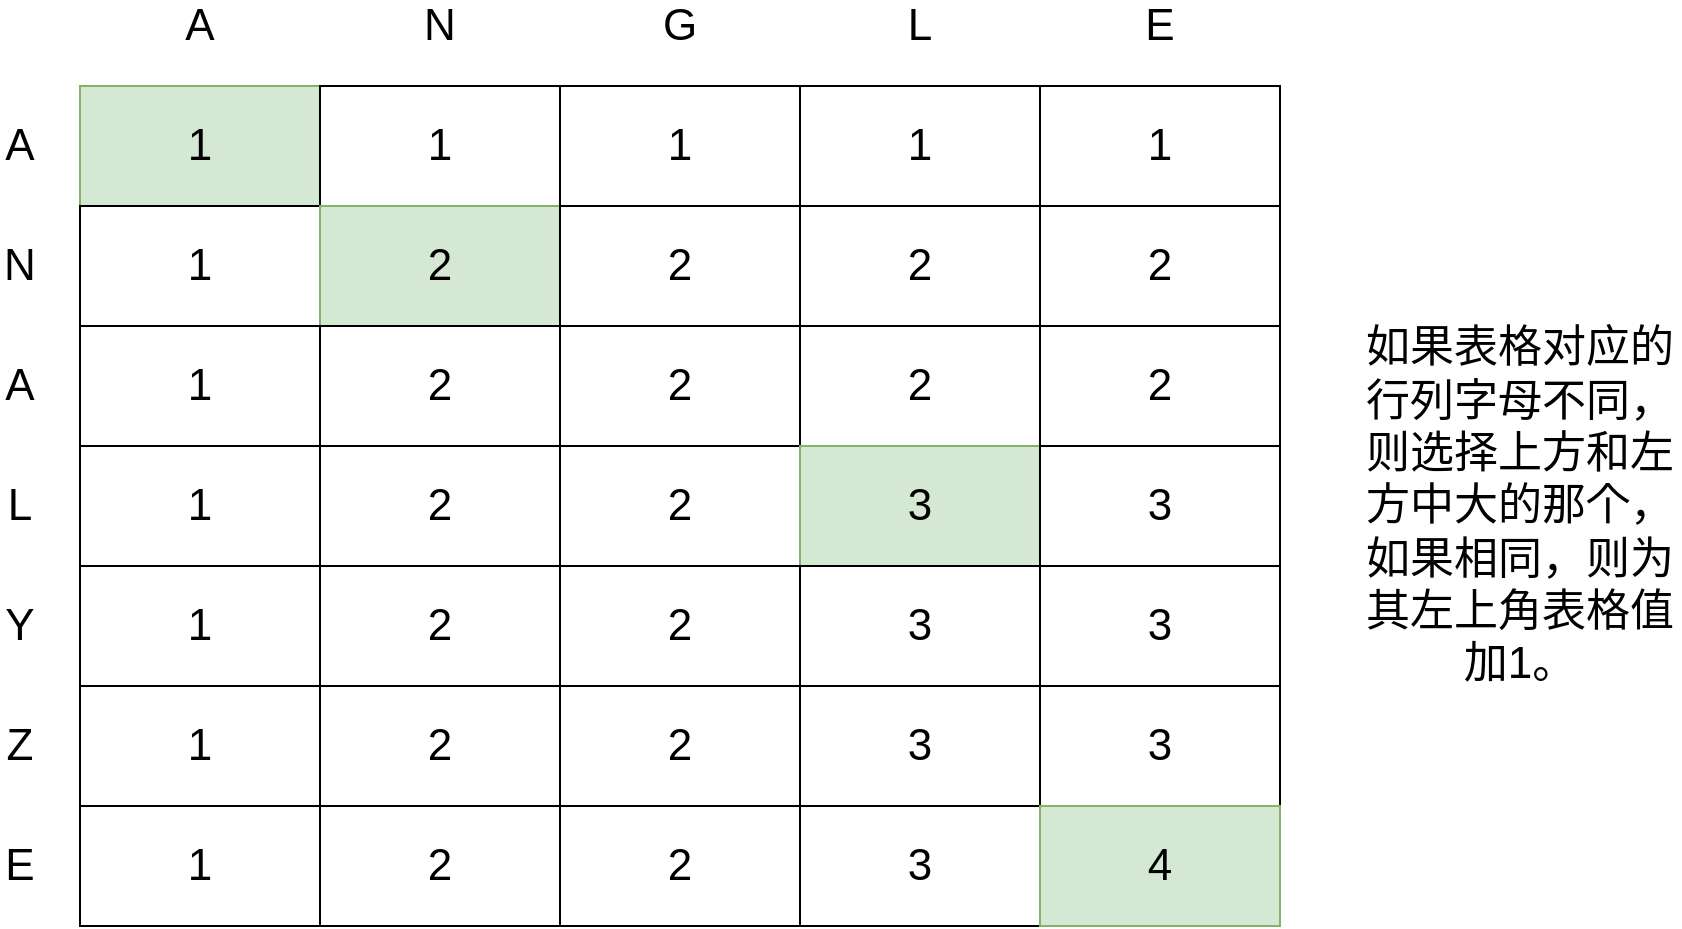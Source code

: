 <mxfile version="11.1.1" type="device"><diagram id="f8lLyiYzhhYzYTM6pcaL" name="第 1 页"><mxGraphModel dx="1086" dy="818" grid="1" gridSize="10" guides="1" tooltips="1" connect="1" arrows="1" fold="1" page="1" pageScale="1" pageWidth="827" pageHeight="1169" math="0" shadow="0"><root><mxCell id="0"/><mxCell id="1" parent="0"/><mxCell id="_pC2weTn5AxZxU8_yhJK-1" value="1" style="rounded=0;whiteSpace=wrap;html=1;fontSize=22;fillColor=#d5e8d4;strokeColor=#82b366;" parent="1" vertex="1"><mxGeometry x="120" y="120" width="120" height="60" as="geometry"/></mxCell><mxCell id="_pC2weTn5AxZxU8_yhJK-2" value="1" style="rounded=0;whiteSpace=wrap;html=1;fontSize=22;" parent="1" vertex="1"><mxGeometry x="240" y="120" width="120" height="60" as="geometry"/></mxCell><mxCell id="_pC2weTn5AxZxU8_yhJK-3" value="1" style="rounded=0;whiteSpace=wrap;html=1;fontSize=22;" parent="1" vertex="1"><mxGeometry x="360" y="120" width="120" height="60" as="geometry"/></mxCell><mxCell id="_pC2weTn5AxZxU8_yhJK-4" value="1" style="rounded=0;whiteSpace=wrap;html=1;fontSize=22;" parent="1" vertex="1"><mxGeometry x="480" y="120" width="120" height="60" as="geometry"/></mxCell><mxCell id="_pC2weTn5AxZxU8_yhJK-5" value="1" style="rounded=0;whiteSpace=wrap;html=1;fontSize=22;" parent="1" vertex="1"><mxGeometry x="120" y="180" width="120" height="60" as="geometry"/></mxCell><mxCell id="_pC2weTn5AxZxU8_yhJK-6" value="2" style="rounded=0;whiteSpace=wrap;html=1;fontSize=22;fillColor=#d5e8d4;strokeColor=#82b366;" parent="1" vertex="1"><mxGeometry x="240" y="180" width="120" height="60" as="geometry"/></mxCell><mxCell id="_pC2weTn5AxZxU8_yhJK-7" value="2" style="rounded=0;whiteSpace=wrap;html=1;fontSize=22;" parent="1" vertex="1"><mxGeometry x="360" y="180" width="120" height="60" as="geometry"/></mxCell><mxCell id="_pC2weTn5AxZxU8_yhJK-8" value="2" style="rounded=0;whiteSpace=wrap;html=1;fontSize=22;" parent="1" vertex="1"><mxGeometry x="480" y="180" width="120" height="60" as="geometry"/></mxCell><mxCell id="_pC2weTn5AxZxU8_yhJK-9" value="1" style="rounded=0;whiteSpace=wrap;html=1;fontSize=22;" parent="1" vertex="1"><mxGeometry x="600" y="120" width="120" height="60" as="geometry"/></mxCell><mxCell id="_pC2weTn5AxZxU8_yhJK-10" value="2" style="rounded=0;whiteSpace=wrap;html=1;fontSize=22;" parent="1" vertex="1"><mxGeometry x="600" y="180" width="120" height="60" as="geometry"/></mxCell><mxCell id="_pC2weTn5AxZxU8_yhJK-11" value="1" style="rounded=0;whiteSpace=wrap;html=1;fontSize=22;" parent="1" vertex="1"><mxGeometry x="120" y="240" width="120" height="60" as="geometry"/></mxCell><mxCell id="_pC2weTn5AxZxU8_yhJK-12" value="2" style="rounded=0;whiteSpace=wrap;html=1;fontSize=22;" parent="1" vertex="1"><mxGeometry x="240" y="240" width="120" height="60" as="geometry"/></mxCell><mxCell id="_pC2weTn5AxZxU8_yhJK-13" value="2" style="rounded=0;whiteSpace=wrap;html=1;fontSize=22;" parent="1" vertex="1"><mxGeometry x="360" y="240" width="120" height="60" as="geometry"/></mxCell><mxCell id="_pC2weTn5AxZxU8_yhJK-14" value="2" style="rounded=0;whiteSpace=wrap;html=1;fontSize=22;" parent="1" vertex="1"><mxGeometry x="480" y="240" width="120" height="60" as="geometry"/></mxCell><mxCell id="_pC2weTn5AxZxU8_yhJK-15" value="1" style="rounded=0;whiteSpace=wrap;html=1;fontSize=22;" parent="1" vertex="1"><mxGeometry x="120" y="300" width="120" height="60" as="geometry"/></mxCell><mxCell id="_pC2weTn5AxZxU8_yhJK-16" value="2" style="rounded=0;whiteSpace=wrap;html=1;fontSize=22;" parent="1" vertex="1"><mxGeometry x="240" y="300" width="120" height="60" as="geometry"/></mxCell><mxCell id="_pC2weTn5AxZxU8_yhJK-17" value="2" style="rounded=0;whiteSpace=wrap;html=1;fontSize=22;" parent="1" vertex="1"><mxGeometry x="360" y="300" width="120" height="60" as="geometry"/></mxCell><mxCell id="_pC2weTn5AxZxU8_yhJK-18" value="3" style="rounded=0;whiteSpace=wrap;html=1;fontSize=22;fillColor=#d5e8d4;strokeColor=#82b366;" parent="1" vertex="1"><mxGeometry x="480" y="300" width="120" height="60" as="geometry"/></mxCell><mxCell id="_pC2weTn5AxZxU8_yhJK-19" value="2" style="rounded=0;whiteSpace=wrap;html=1;fontSize=22;" parent="1" vertex="1"><mxGeometry x="600" y="240" width="120" height="60" as="geometry"/></mxCell><mxCell id="_pC2weTn5AxZxU8_yhJK-20" value="3" style="rounded=0;whiteSpace=wrap;html=1;fontSize=22;" parent="1" vertex="1"><mxGeometry x="600" y="300" width="120" height="60" as="geometry"/></mxCell><mxCell id="_pC2weTn5AxZxU8_yhJK-21" value="1" style="rounded=0;whiteSpace=wrap;html=1;fontSize=22;" parent="1" vertex="1"><mxGeometry x="120" y="360" width="120" height="60" as="geometry"/></mxCell><mxCell id="_pC2weTn5AxZxU8_yhJK-22" value="2" style="rounded=0;whiteSpace=wrap;html=1;fontSize=22;" parent="1" vertex="1"><mxGeometry x="240" y="360" width="120" height="60" as="geometry"/></mxCell><mxCell id="_pC2weTn5AxZxU8_yhJK-23" value="2" style="rounded=0;whiteSpace=wrap;html=1;fontSize=22;" parent="1" vertex="1"><mxGeometry x="360" y="360" width="120" height="60" as="geometry"/></mxCell><mxCell id="_pC2weTn5AxZxU8_yhJK-24" value="3" style="rounded=0;whiteSpace=wrap;html=1;fontSize=22;" parent="1" vertex="1"><mxGeometry x="480" y="360" width="120" height="60" as="geometry"/></mxCell><mxCell id="_pC2weTn5AxZxU8_yhJK-25" value="3" style="rounded=0;whiteSpace=wrap;html=1;fontSize=22;" parent="1" vertex="1"><mxGeometry x="600" y="360" width="120" height="60" as="geometry"/></mxCell><mxCell id="_pC2weTn5AxZxU8_yhJK-26" value="A" style="text;html=1;strokeColor=none;fillColor=none;align=center;verticalAlign=middle;whiteSpace=wrap;rounded=0;fontSize=22;" parent="1" vertex="1"><mxGeometry x="170" y="80" width="20" height="20" as="geometry"/></mxCell><mxCell id="_pC2weTn5AxZxU8_yhJK-27" value="N" style="text;html=1;strokeColor=none;fillColor=none;align=center;verticalAlign=middle;whiteSpace=wrap;rounded=0;fontSize=22;" parent="1" vertex="1"><mxGeometry x="290" y="80" width="20" height="20" as="geometry"/></mxCell><mxCell id="_pC2weTn5AxZxU8_yhJK-28" value="G" style="text;html=1;strokeColor=none;fillColor=none;align=center;verticalAlign=middle;whiteSpace=wrap;rounded=0;fontSize=22;" parent="1" vertex="1"><mxGeometry x="410" y="80" width="20" height="20" as="geometry"/></mxCell><mxCell id="_pC2weTn5AxZxU8_yhJK-29" value="L" style="text;html=1;strokeColor=none;fillColor=none;align=center;verticalAlign=middle;whiteSpace=wrap;rounded=0;fontSize=22;" parent="1" vertex="1"><mxGeometry x="530" y="80" width="20" height="20" as="geometry"/></mxCell><mxCell id="_pC2weTn5AxZxU8_yhJK-30" value="E" style="text;html=1;strokeColor=none;fillColor=none;align=center;verticalAlign=middle;whiteSpace=wrap;rounded=0;fontSize=22;" parent="1" vertex="1"><mxGeometry x="650" y="80" width="20" height="20" as="geometry"/></mxCell><mxCell id="_pC2weTn5AxZxU8_yhJK-31" value="A" style="text;html=1;strokeColor=none;fillColor=none;align=center;verticalAlign=middle;whiteSpace=wrap;rounded=0;fontSize=22;" parent="1" vertex="1"><mxGeometry x="80" y="140" width="20" height="20" as="geometry"/></mxCell><mxCell id="_pC2weTn5AxZxU8_yhJK-32" value="N" style="text;html=1;strokeColor=none;fillColor=none;align=center;verticalAlign=middle;whiteSpace=wrap;rounded=0;fontSize=22;" parent="1" vertex="1"><mxGeometry x="80" y="200" width="20" height="20" as="geometry"/></mxCell><mxCell id="_pC2weTn5AxZxU8_yhJK-33" value="A" style="text;html=1;strokeColor=none;fillColor=none;align=center;verticalAlign=middle;whiteSpace=wrap;rounded=0;fontSize=22;" parent="1" vertex="1"><mxGeometry x="80" y="260" width="20" height="20" as="geometry"/></mxCell><mxCell id="_pC2weTn5AxZxU8_yhJK-34" value="L" style="text;html=1;strokeColor=none;fillColor=none;align=center;verticalAlign=middle;whiteSpace=wrap;rounded=0;fontSize=22;" parent="1" vertex="1"><mxGeometry x="80" y="320" width="20" height="20" as="geometry"/></mxCell><mxCell id="_pC2weTn5AxZxU8_yhJK-35" value="Y" style="text;html=1;strokeColor=none;fillColor=none;align=center;verticalAlign=middle;whiteSpace=wrap;rounded=0;fontSize=22;" parent="1" vertex="1"><mxGeometry x="80" y="380" width="20" height="20" as="geometry"/></mxCell><mxCell id="_pC2weTn5AxZxU8_yhJK-36" value="如果表格对应的行列字母不同，则选择上方和左方中大的那个，如果相同，则为其左上角表格值加1。" style="text;html=1;strokeColor=none;fillColor=none;align=center;verticalAlign=middle;whiteSpace=wrap;rounded=0;fontSize=22;" parent="1" vertex="1"><mxGeometry x="760" y="235" width="160" height="190" as="geometry"/></mxCell><mxCell id="2BOksS99CXrIqdJeW7Vy-1" value="1" style="rounded=0;whiteSpace=wrap;html=1;fontSize=22;" vertex="1" parent="1"><mxGeometry x="120" y="420" width="120" height="60" as="geometry"/></mxCell><mxCell id="2BOksS99CXrIqdJeW7Vy-2" value="2" style="rounded=0;whiteSpace=wrap;html=1;fontSize=22;" vertex="1" parent="1"><mxGeometry x="240" y="420" width="120" height="60" as="geometry"/></mxCell><mxCell id="2BOksS99CXrIqdJeW7Vy-3" value="2" style="rounded=0;whiteSpace=wrap;html=1;fontSize=22;" vertex="1" parent="1"><mxGeometry x="360" y="420" width="120" height="60" as="geometry"/></mxCell><mxCell id="2BOksS99CXrIqdJeW7Vy-4" value="3" style="rounded=0;whiteSpace=wrap;html=1;fontSize=22;" vertex="1" parent="1"><mxGeometry x="480" y="420" width="120" height="60" as="geometry"/></mxCell><mxCell id="2BOksS99CXrIqdJeW7Vy-5" value="3" style="rounded=0;whiteSpace=wrap;html=1;fontSize=22;" vertex="1" parent="1"><mxGeometry x="600" y="420" width="120" height="60" as="geometry"/></mxCell><mxCell id="2BOksS99CXrIqdJeW7Vy-6" value="1" style="rounded=0;whiteSpace=wrap;html=1;fontSize=22;" vertex="1" parent="1"><mxGeometry x="120" y="480" width="120" height="60" as="geometry"/></mxCell><mxCell id="2BOksS99CXrIqdJeW7Vy-7" value="2" style="rounded=0;whiteSpace=wrap;html=1;fontSize=22;" vertex="1" parent="1"><mxGeometry x="240" y="480" width="120" height="60" as="geometry"/></mxCell><mxCell id="2BOksS99CXrIqdJeW7Vy-8" value="2" style="rounded=0;whiteSpace=wrap;html=1;fontSize=22;" vertex="1" parent="1"><mxGeometry x="360" y="480" width="120" height="60" as="geometry"/></mxCell><mxCell id="2BOksS99CXrIqdJeW7Vy-9" value="3" style="rounded=0;whiteSpace=wrap;html=1;fontSize=22;" vertex="1" parent="1"><mxGeometry x="480" y="480" width="120" height="60" as="geometry"/></mxCell><mxCell id="2BOksS99CXrIqdJeW7Vy-10" value="4" style="rounded=0;whiteSpace=wrap;html=1;fontSize=22;fillColor=#d5e8d4;strokeColor=#82b366;" vertex="1" parent="1"><mxGeometry x="600" y="480" width="120" height="60" as="geometry"/></mxCell><mxCell id="2BOksS99CXrIqdJeW7Vy-11" value="Z" style="text;html=1;strokeColor=none;fillColor=none;align=center;verticalAlign=middle;whiteSpace=wrap;rounded=0;fontSize=22;" vertex="1" parent="1"><mxGeometry x="80" y="440" width="20" height="20" as="geometry"/></mxCell><mxCell id="2BOksS99CXrIqdJeW7Vy-12" value="E" style="text;html=1;strokeColor=none;fillColor=none;align=center;verticalAlign=middle;whiteSpace=wrap;rounded=0;fontSize=22;" vertex="1" parent="1"><mxGeometry x="80" y="500" width="20" height="20" as="geometry"/></mxCell></root></mxGraphModel></diagram></mxfile>